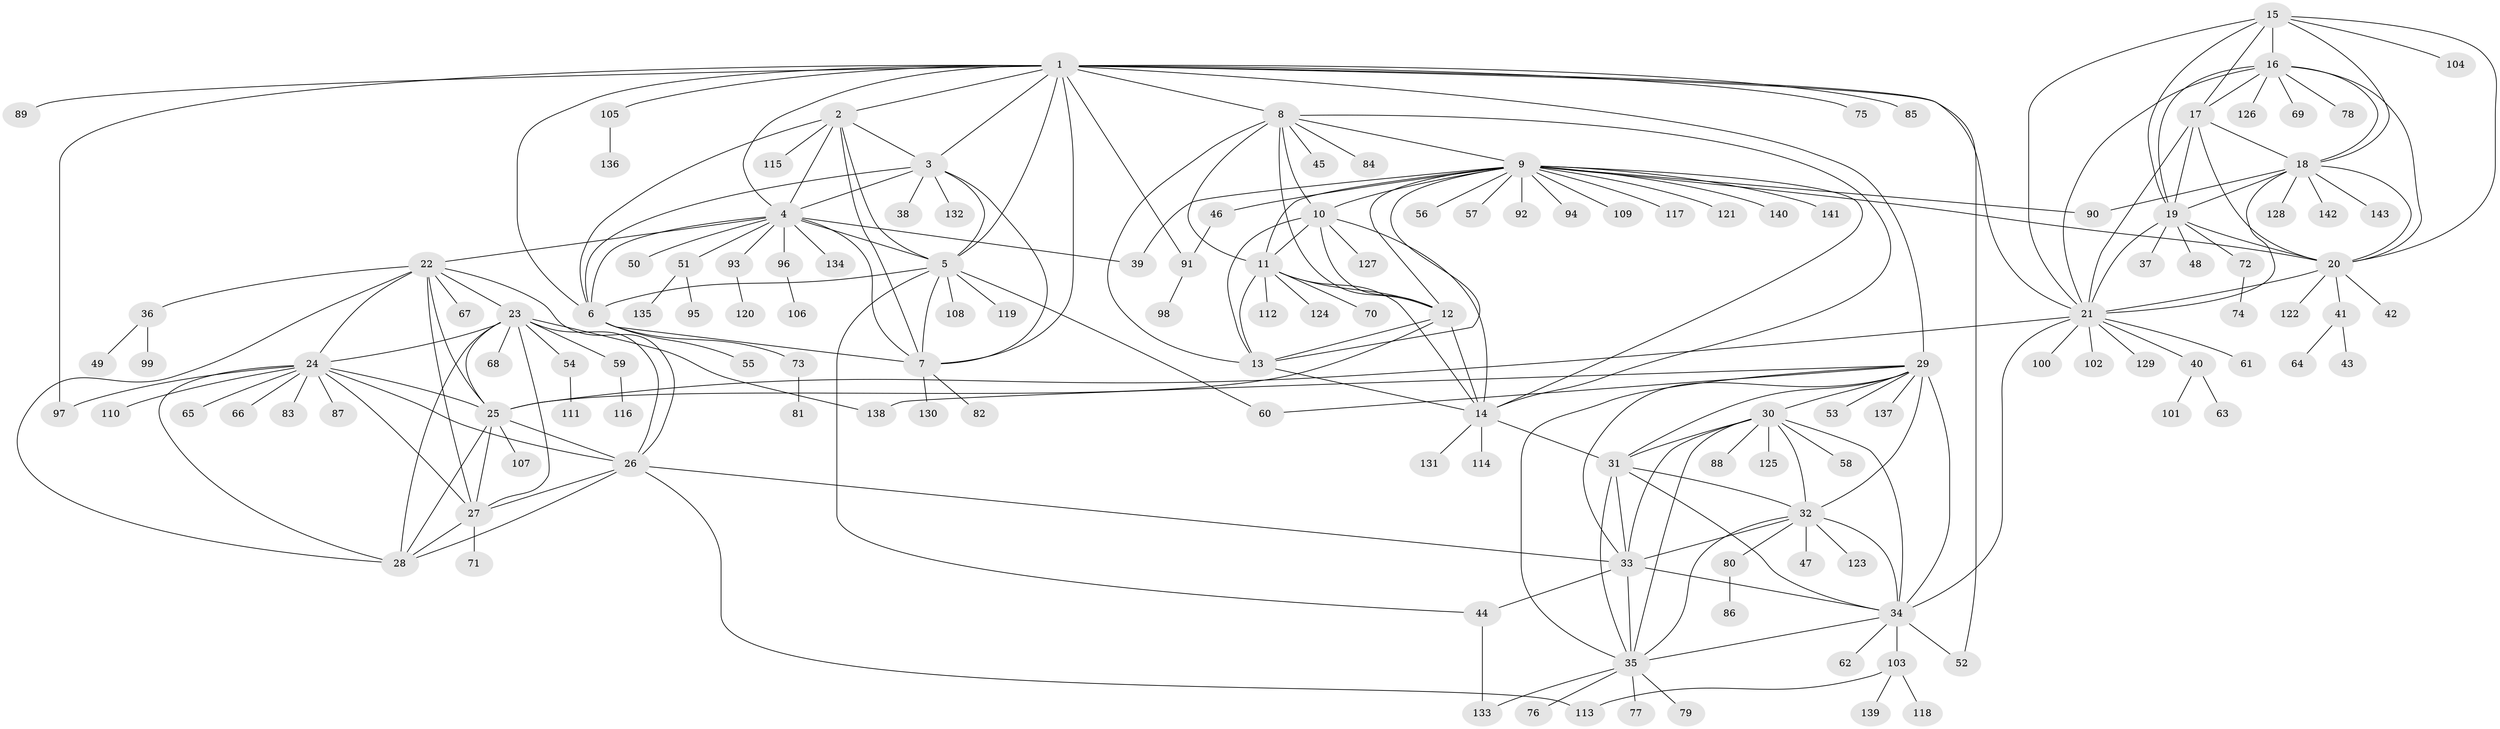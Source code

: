 // Generated by graph-tools (version 1.1) at 2025/37/03/09/25 02:37:23]
// undirected, 143 vertices, 233 edges
graph export_dot {
graph [start="1"]
  node [color=gray90,style=filled];
  1;
  2;
  3;
  4;
  5;
  6;
  7;
  8;
  9;
  10;
  11;
  12;
  13;
  14;
  15;
  16;
  17;
  18;
  19;
  20;
  21;
  22;
  23;
  24;
  25;
  26;
  27;
  28;
  29;
  30;
  31;
  32;
  33;
  34;
  35;
  36;
  37;
  38;
  39;
  40;
  41;
  42;
  43;
  44;
  45;
  46;
  47;
  48;
  49;
  50;
  51;
  52;
  53;
  54;
  55;
  56;
  57;
  58;
  59;
  60;
  61;
  62;
  63;
  64;
  65;
  66;
  67;
  68;
  69;
  70;
  71;
  72;
  73;
  74;
  75;
  76;
  77;
  78;
  79;
  80;
  81;
  82;
  83;
  84;
  85;
  86;
  87;
  88;
  89;
  90;
  91;
  92;
  93;
  94;
  95;
  96;
  97;
  98;
  99;
  100;
  101;
  102;
  103;
  104;
  105;
  106;
  107;
  108;
  109;
  110;
  111;
  112;
  113;
  114;
  115;
  116;
  117;
  118;
  119;
  120;
  121;
  122;
  123;
  124;
  125;
  126;
  127;
  128;
  129;
  130;
  131;
  132;
  133;
  134;
  135;
  136;
  137;
  138;
  139;
  140;
  141;
  142;
  143;
  1 -- 2;
  1 -- 3;
  1 -- 4;
  1 -- 5;
  1 -- 6;
  1 -- 7;
  1 -- 8;
  1 -- 21;
  1 -- 29;
  1 -- 52;
  1 -- 75;
  1 -- 85;
  1 -- 89;
  1 -- 91;
  1 -- 97;
  1 -- 105;
  2 -- 3;
  2 -- 4;
  2 -- 5;
  2 -- 6;
  2 -- 7;
  2 -- 115;
  3 -- 4;
  3 -- 5;
  3 -- 6;
  3 -- 7;
  3 -- 38;
  3 -- 132;
  4 -- 5;
  4 -- 6;
  4 -- 7;
  4 -- 22;
  4 -- 39;
  4 -- 50;
  4 -- 51;
  4 -- 93;
  4 -- 96;
  4 -- 134;
  5 -- 6;
  5 -- 7;
  5 -- 44;
  5 -- 60;
  5 -- 108;
  5 -- 119;
  6 -- 7;
  6 -- 55;
  6 -- 73;
  7 -- 82;
  7 -- 130;
  8 -- 9;
  8 -- 10;
  8 -- 11;
  8 -- 12;
  8 -- 13;
  8 -- 14;
  8 -- 45;
  8 -- 84;
  9 -- 10;
  9 -- 11;
  9 -- 12;
  9 -- 13;
  9 -- 14;
  9 -- 20;
  9 -- 39;
  9 -- 46;
  9 -- 56;
  9 -- 57;
  9 -- 90;
  9 -- 92;
  9 -- 94;
  9 -- 109;
  9 -- 117;
  9 -- 121;
  9 -- 140;
  9 -- 141;
  10 -- 11;
  10 -- 12;
  10 -- 13;
  10 -- 14;
  10 -- 127;
  11 -- 12;
  11 -- 13;
  11 -- 14;
  11 -- 70;
  11 -- 112;
  11 -- 124;
  12 -- 13;
  12 -- 14;
  12 -- 25;
  13 -- 14;
  14 -- 31;
  14 -- 114;
  14 -- 131;
  15 -- 16;
  15 -- 17;
  15 -- 18;
  15 -- 19;
  15 -- 20;
  15 -- 21;
  15 -- 104;
  16 -- 17;
  16 -- 18;
  16 -- 19;
  16 -- 20;
  16 -- 21;
  16 -- 69;
  16 -- 78;
  16 -- 126;
  17 -- 18;
  17 -- 19;
  17 -- 20;
  17 -- 21;
  18 -- 19;
  18 -- 20;
  18 -- 21;
  18 -- 90;
  18 -- 128;
  18 -- 142;
  18 -- 143;
  19 -- 20;
  19 -- 21;
  19 -- 37;
  19 -- 48;
  19 -- 72;
  20 -- 21;
  20 -- 41;
  20 -- 42;
  20 -- 122;
  21 -- 25;
  21 -- 34;
  21 -- 40;
  21 -- 61;
  21 -- 100;
  21 -- 102;
  21 -- 129;
  22 -- 23;
  22 -- 24;
  22 -- 25;
  22 -- 26;
  22 -- 27;
  22 -- 28;
  22 -- 36;
  22 -- 67;
  23 -- 24;
  23 -- 25;
  23 -- 26;
  23 -- 27;
  23 -- 28;
  23 -- 54;
  23 -- 59;
  23 -- 68;
  23 -- 138;
  24 -- 25;
  24 -- 26;
  24 -- 27;
  24 -- 28;
  24 -- 65;
  24 -- 66;
  24 -- 83;
  24 -- 87;
  24 -- 97;
  24 -- 110;
  25 -- 26;
  25 -- 27;
  25 -- 28;
  25 -- 107;
  26 -- 27;
  26 -- 28;
  26 -- 33;
  26 -- 113;
  27 -- 28;
  27 -- 71;
  29 -- 30;
  29 -- 31;
  29 -- 32;
  29 -- 33;
  29 -- 34;
  29 -- 35;
  29 -- 53;
  29 -- 60;
  29 -- 137;
  29 -- 138;
  30 -- 31;
  30 -- 32;
  30 -- 33;
  30 -- 34;
  30 -- 35;
  30 -- 58;
  30 -- 88;
  30 -- 125;
  31 -- 32;
  31 -- 33;
  31 -- 34;
  31 -- 35;
  32 -- 33;
  32 -- 34;
  32 -- 35;
  32 -- 47;
  32 -- 80;
  32 -- 123;
  33 -- 34;
  33 -- 35;
  33 -- 44;
  34 -- 35;
  34 -- 52;
  34 -- 62;
  34 -- 103;
  35 -- 76;
  35 -- 77;
  35 -- 79;
  35 -- 133;
  36 -- 49;
  36 -- 99;
  40 -- 63;
  40 -- 101;
  41 -- 43;
  41 -- 64;
  44 -- 133;
  46 -- 91;
  51 -- 95;
  51 -- 135;
  54 -- 111;
  59 -- 116;
  72 -- 74;
  73 -- 81;
  80 -- 86;
  91 -- 98;
  93 -- 120;
  96 -- 106;
  103 -- 113;
  103 -- 118;
  103 -- 139;
  105 -- 136;
}
